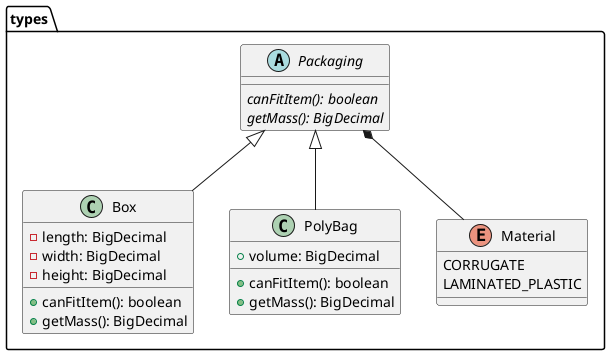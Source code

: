 @startuml

package types {
    abstract class Packaging {
        {abstract} canFitItem(): boolean
        {abstract} getMass(): BigDecimal
    }

    class Box {
        - length: BigDecimal
        - width: BigDecimal
        - height: BigDecimal
        + canFitItem(): boolean
        + getMass(): BigDecimal
    }

    class PolyBag {
        + volume: BigDecimal
        + canFitItem(): boolean
        + getMass(): BigDecimal
    }

    enum Material {
        CORRUGATE
        LAMINATED_PLASTIC
    }

    Packaging <|-- Box
    Packaging <|-- PolyBag
    Packaging *-- Material
}

@enduml
